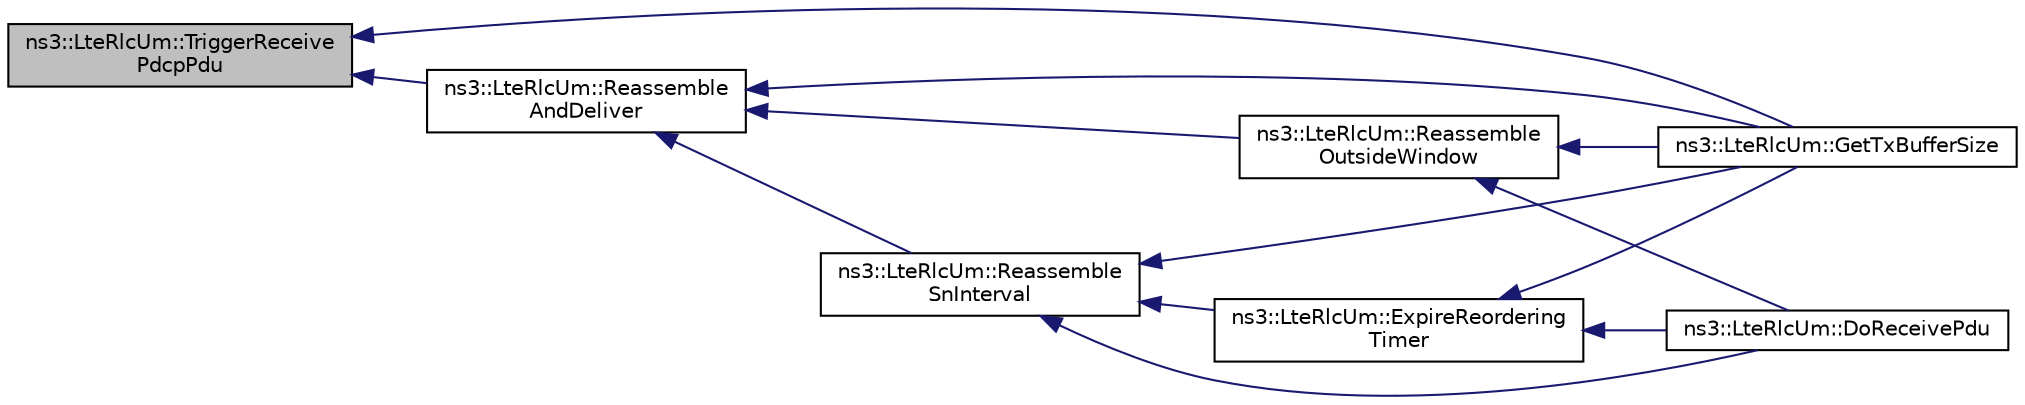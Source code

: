 digraph "ns3::LteRlcUm::TriggerReceivePdcpPdu"
{
  edge [fontname="Helvetica",fontsize="10",labelfontname="Helvetica",labelfontsize="10"];
  node [fontname="Helvetica",fontsize="10",shape=record];
  rankdir="LR";
  Node1 [label="ns3::LteRlcUm::TriggerReceive\lPdcpPdu",height=0.2,width=0.4,color="black", fillcolor="grey75", style="filled", fontcolor="black"];
  Node1 -> Node2 [dir="back",color="midnightblue",fontsize="10",style="solid"];
  Node2 [label="ns3::LteRlcUm::Reassemble\lAndDeliver",height=0.2,width=0.4,color="black", fillcolor="white", style="filled",URL="$db/d49/classns3_1_1LteRlcUm.html#a103ba1e3d14eb2604a44d1bef7fe7cb7"];
  Node2 -> Node3 [dir="back",color="midnightblue",fontsize="10",style="solid"];
  Node3 [label="ns3::LteRlcUm::Reassemble\lOutsideWindow",height=0.2,width=0.4,color="black", fillcolor="white", style="filled",URL="$db/d49/classns3_1_1LteRlcUm.html#a49f67e2001fc4609ef592ccda50606ab"];
  Node3 -> Node4 [dir="back",color="midnightblue",fontsize="10",style="solid"];
  Node4 [label="ns3::LteRlcUm::DoReceivePdu",height=0.2,width=0.4,color="black", fillcolor="white", style="filled",URL="$db/d49/classns3_1_1LteRlcUm.html#aaba57757b1c5640b7bbe421efb82417a"];
  Node3 -> Node5 [dir="back",color="midnightblue",fontsize="10",style="solid"];
  Node5 [label="ns3::LteRlcUm::GetTxBufferSize",height=0.2,width=0.4,color="black", fillcolor="white", style="filled",URL="$db/d49/classns3_1_1LteRlcUm.html#aa88fc55de6c2f858e0e2952131899afc"];
  Node2 -> Node6 [dir="back",color="midnightblue",fontsize="10",style="solid"];
  Node6 [label="ns3::LteRlcUm::Reassemble\lSnInterval",height=0.2,width=0.4,color="black", fillcolor="white", style="filled",URL="$db/d49/classns3_1_1LteRlcUm.html#a6c396626a8b5e65d70783e603486c832"];
  Node6 -> Node4 [dir="back",color="midnightblue",fontsize="10",style="solid"];
  Node6 -> Node7 [dir="back",color="midnightblue",fontsize="10",style="solid"];
  Node7 [label="ns3::LteRlcUm::ExpireReordering\lTimer",height=0.2,width=0.4,color="black", fillcolor="white", style="filled",URL="$db/d49/classns3_1_1LteRlcUm.html#af17c5fa995d3a0ca3b1e4edfd18e4c3d"];
  Node7 -> Node4 [dir="back",color="midnightblue",fontsize="10",style="solid"];
  Node7 -> Node5 [dir="back",color="midnightblue",fontsize="10",style="solid"];
  Node6 -> Node5 [dir="back",color="midnightblue",fontsize="10",style="solid"];
  Node2 -> Node5 [dir="back",color="midnightblue",fontsize="10",style="solid"];
  Node1 -> Node5 [dir="back",color="midnightblue",fontsize="10",style="solid"];
}

